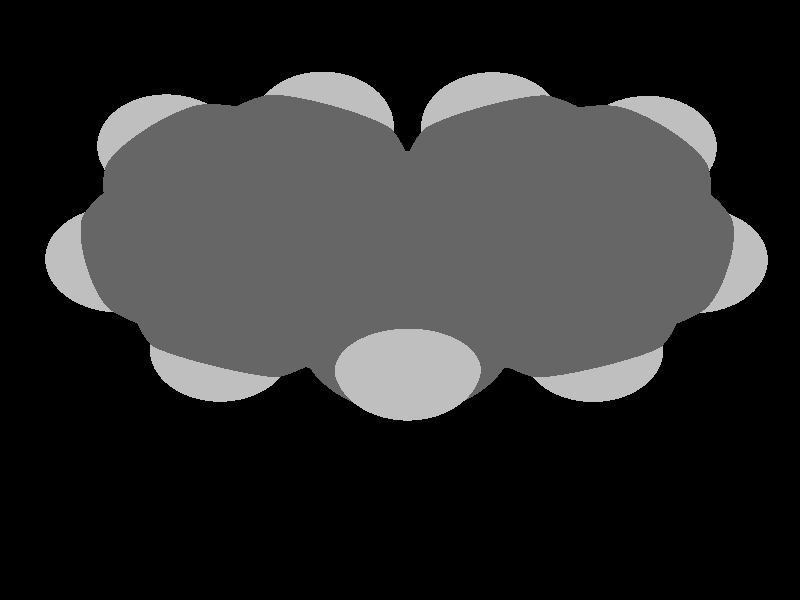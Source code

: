 global_settings {
	ambient_light rgb <0.200000002980232, 0.200000002980232, 0.200000002980232>
	max_trace_level 15
}

background { color rgb <0,0,0> }

camera {
	perspective
	location <3.22049760730474, 0.885819086150497, -17.2900007570559>
	angle 40
	up <-0.00204895323079616, -0.999959618879689, 0.00874999432258992>
	right <0.999967287259583, -0.00211727858863393, -0.00780650639454367> * 1
	direction <0.00782471733469963, 0.00873371291979866, 0.999931245665054> }

light_source {
	<63.2075627896667, -56.7873554457746, -79.9413525112136>
	color rgb <1, 1, 1>
	fade_distance 159.874478688751
	fade_power 0
	spotlight
	area_light <20, 0, 0>, <0, 0, 20>, 20, 20
	circular
	orient
	point_at <-63.2075627896667, 56.7873554457746, 79.9413525112136>
}

light_source {
	<-63.7496086676966, -55.4693330432094, 40.954711384809>
	color rgb <0.300000011920929, 0.300000011920929, 0.300000011920929> shadowless
	fade_distance 159.874478688751
	fade_power 0
	parallel
	point_at <63.7496086676966, 55.4693330432094, -40.954711384809>
}

#default {
	finish {ambient 0.5 diffuse 1 specular 0.2 roughness .01 metallic 1}
}

union {
cylinder {
	<0.820739329761968, 1.11965748048076, 0.000780375141945877>, 	<0.367846875948288, 0.596650945838382, 0.000380375141945877>, 0.075
	pigment { rgbt <0.400000005960464, 0.400000005960464, 0.400000005960464, 0> }
}
cylinder {
	<0.990830485492749, 0.972368658088739, 0.000819624858054109>, 	<0.53793803167907, 0.449362123446366, 0.000419624858054109>, 0.075
	pigment { rgbt <0.400000005960464, 0.400000005960464, 0.400000005960464, 0> }
}
cylinder {
	<0.367846875948288, 0.596650945838382, 0.000380375141945877>, 	<-0.0850455778653906, 0.0736444111960082, -1.9624858054123e-05>, 0.075
	pigment { rgbt <0.400000005960464, 0.400000005960464, 0.400000005960464, 0> }
}
cylinder {
	<0.53793803167907, 0.449362123446366, 0.000419624858054109>, 	<0.0850455778653906, -0.0736444111960082, 1.96248580541092e-05>, 0.075
	pigment { rgbt <0.400000005960464, 0.400000005960464, 0.400000005960464, 0> }
}
cylinder {
	<0, 0, 0>, 	<0.225459434093361, -0.653846747012097, -0.0002>, 0.075
	pigment { rgbt <0.400000005960464, 0.400000005960464, 0.400000005960464, 0> }
}
cylinder {
	<0.225459434093361, -0.653846747012097, -0.0002>, 	<0.450918868186722, -1.30769349402419, -0.0004>, 0.075
	pigment { rgbt <0.400000005960464, 0.400000005960464, 0.400000005960464, 0> }
}
cylinder {
	<0.428990715158835, -1.41803571535318, -0.000382767136302415>, 	<1.1054926550089, -1.55247595441537, -0.000182767136302415>, 0.075
	pigment { rgbt <0.400000005960464, 0.400000005960464, 0.400000005960464, 0> }
}
cylinder {
	<0.472847021214609, -1.19735127269521, -0.000417232863697599>, 	<1.14934896106467, -1.33179151175741, -0.000217232863697599>, 0.075
	pigment { rgbt <0.400000005960464, 0.400000005960464, 0.400000005960464, 0> }
}
cylinder {
	<1.1054926550089, -1.55247595441537, -0.000182767136302415>, 	<1.78199459485896, -1.68691619347756, 1.72328636975848e-05>, 0.075
	pigment { rgbt <0.400000005960464, 0.400000005960464, 0.400000005960464, 0> }
}
cylinder {
	<1.14934896106467, -1.33179151175741, -0.000217232863697599>, 	<1.82585090091474, -1.4662317508196, -1.72328636975986e-05>, 0.075
	pigment { rgbt <0.400000005960464, 0.400000005960464, 0.400000005960464, 0> }
}
cylinder {
	<1.80392274788685, -1.57657397214858, 0>, 	<2.26371516995697, -1.05136733794934, 0.00015>, 0.075
	pigment { rgbt <0.400000005960464, 0.400000005960464, 0.400000005960464, 0> }
}
cylinder {
	<2.26371516995697, -1.05136733794934, 0.00015>, 	<2.72350759202709, -0.526160703750102, 0.0003>, 0.075
	pigment { rgbt <0.400000005960464, 0.400000005960464, 0.400000005960464, 0> }
}
cylinder {
	<2.72350759202709, -0.526160703750102, 0.0003>, 	<3.46545759194986, -0.52614999847675, 0.00025>, 0.075
	pigment { rgbt <0.400000005960464, 0.400000005960464, 0.400000005960464, 0> }
}
cylinder {
	<3.46545759194986, -0.52614999847675, 0.00025>, 	<4.20740759187263, -0.526139293203399, 0.0002>, 0.075
	pigment { rgbt <0.400000005960464, 0.400000005960464, 0.400000005960464, 0> }
}
cylinder {
	<4.122763256352, -0.600244532085323, 0.000205875682018244>, 	<4.58252083346473, -1.12538789849818, 0.000205875682018244>, 0.075
	pigment { rgbt <0.400000005960464, 0.400000005960464, 0.400000005960464, 0> }
}
cylinder {
	<4.29205192739326, -0.452034054321474, 0.000194124317981742>, 	<4.75180950450599, -0.97717742073433, 0.000194124317981742>, 0.075
	pigment { rgbt <0.400000005960464, 0.400000005960464, 0.400000005960464, 0> }
}
cylinder {
	<4.58252083346473, -1.12538789849818, 0.000205875682018244>, 	<5.04227841057747, -1.65053126491104, 0.000205875682018244>, 0.075
	pigment { rgbt <0.400000005960464, 0.400000005960464, 0.400000005960464, 0> }
}
cylinder {
	<4.75180950450599, -0.97717742073433, 0.000194124317981742>, 	<5.21156708161873, -1.50232078714719, 0.000194124317981742>, 0.075
	pigment { rgbt <0.400000005960464, 0.400000005960464, 0.400000005960464, 0> }
}
cylinder {
	<5.1269227460981, -1.57642602602911, 0.0002>, 	<5.80342080682863, -1.44201626511929, 0.00015>, 0.075
	pigment { rgbt <0.400000005960464, 0.400000005960464, 0.400000005960464, 0> }
}
cylinder {
	<5.80342080682863, -1.44201626511929, 0.00015>, 	<6.47991886755915, -1.30760650420947, 0.0001>, 0.075
	pigment { rgbt <0.400000005960464, 0.400000005960464, 0.400000005960464, 0> }
}
cylinder {
	<6.58627627645362, -1.34427190136578, 0.000114987500545397>, 	<6.81166684303476, -0.690468649235424, 6.4987500545397e-05>, 0.075
	pigment { rgbt <0.400000005960464, 0.400000005960464, 0.400000005960464, 0> }
}
cylinder {
	<6.37356145866469, -1.27094110705315, 8.50124994545892e-05>, 	<6.59895202524583, -0.617137854922793, 3.50124994545892e-05>, 0.075
	pigment { rgbt <0.400000005960464, 0.400000005960464, 0.400000005960464, 0> }
}
cylinder {
	<6.81166684303476, -0.690468649235424, 6.4987500545397e-05>, 	<7.03705740961589, -0.0366653971050643, 1.4987500545397e-05>, 0.075
	pigment { rgbt <0.400000005960464, 0.400000005960464, 0.400000005960464, 0> }
}
cylinder {
	<6.59895202524583, -0.617137854922793, 3.50124994545892e-05>, 	<6.82434259182696, 0.0366653972075665, -1.49875005454108e-05>, 0.075
	pigment { rgbt <0.400000005960464, 0.400000005960464, 0.400000005960464, 0> }
}
cylinder {
	<6.93070000072143, 5.12510857998737e-11, 0>, 	<6.47784245390796, 0.52304346602142, 0>, 0.075
	pigment { rgbt <0.400000005960464, 0.400000005960464, 0.400000005960464, 0> }
}
cylinder {
	<6.47784245390796, 0.52304346602142, 0>, 	<6.02498490709449, 1.04608693199159, 0>, 0.075
	pigment { rgbt <0.400000005960464, 0.400000005960464, 0.400000005960464, 0> }
}
cylinder {
	<6.00381697529733, 1.15657751182543, -2.07704833857566e-05>, 	<5.3267688467526, 1.0268677429794, 2.92295166142434e-05>, 0.075
	pigment { rgbt <0.400000005960464, 0.400000005960464, 0.400000005960464, 0> }
}
cylinder {
	<6.04615283889166, 0.935596352157753, 2.07704833857428e-05>, 	<5.36910471034694, 0.805886583311731, 7.07704833857428e-05>, 0.075
	pigment { rgbt <0.400000005960464, 0.400000005960464, 0.400000005960464, 0> }
}
cylinder {
	<5.3267688467526, 1.02686774297941, 2.92295166142434e-05>, 	<4.64972071820788, 0.897157974133383, 7.92295166142434e-05>, 0.075
	pigment { rgbt <0.400000005960464, 0.400000005960464, 0.400000005960464, 0> }
}
cylinder {
	<5.36910471034694, 0.805886583311731, 7.07704833857428e-05>, 	<4.69205658180221, 0.676176814465709, 0.000120770483385743>, 0.075
	pigment { rgbt <0.400000005960464, 0.400000005960464, 0.400000005960464, 0> }
}
cylinder {
	<4.20740759187263, -0.526139293203399, 0.0002>, 	<4.43914812093884, 0.130264050548074, 0.00015>, 0.075
	pigment { rgbt <0.400000005960464, 0.400000005960464, 0.400000005960464, 0> }
}
cylinder {
	<4.43914812093884, 0.130264050548074, 0.00015>, 	<4.67088865000505, 0.786667394299546, 0.0001>, 0.075
	pigment { rgbt <0.400000005960464, 0.400000005960464, 0.400000005960464, 0> }
}
cylinder {
	<4.67088865000505, 0.786667394299546, 0.0001>, 	<4.06813210166384, 1.24050869743512, -0.0001>, 0.075
	pigment { rgbt <0.400000005960464, 0.400000005960464, 0.400000005960464, 0> }
}
cylinder {
	<4.06813210166384, 1.24050869743512, -0.0001>, 	<3.46537555332263, 1.69435000057069, -0.0003>, 0.075
	pigment { rgbt <0.400000005960464, 0.400000005960464, 0.400000005960464, 0> }
}
cylinder {
	<3.46537555332263, 1.69435000057069, -0.0003>, 	<2.86263210178932, 1.24049130380074, 0.0002>, 0.075
	pigment { rgbt <0.400000005960464, 0.400000005960464, 0.400000005960464, 0> }
}
cylinder {
	<2.86263210178932, 1.24049130380074, 0.0002>, 	<2.25988865025601, 0.786632607030794, 0.0007>, 0.075
	pigment { rgbt <0.400000005960464, 0.400000005960464, 0.400000005960464, 0> }
}
cylinder {
	<0.905784907627358, 1.04601306928475, 0.0008>, 	<1.58283677894168, 0.916322838157771, 0.00075>, 0.075
	pigment { rgbt <0.400000005960464, 0.400000005960464, 0.400000005960464, 0> }
}
cylinder {
	<1.58283677894168, 0.916322838157771, 0.00075>, 	<2.25988865025601, 0.786632607030794, 0.0007>, 0.075
	pigment { rgbt <0.400000005960464, 0.400000005960464, 0.400000005960464, 0> }
}
cylinder {
	<2.8295868988037, -0.488698313690083, 0.000302187312831153>, 	<2.59777742791816, 0.167698341700365, 0.000502187312831153>, 0.075
	pigment { rgbt <0.400000005960464, 0.400000005960464, 0.400000005960464, 0> }
}
cylinder {
	<2.61742828525048, -0.563623093810121, 0.000297812687168833>, 	<2.38561881436494, 0.0927735615803272, 0.000497812687168833>, 0.075
	pigment { rgbt <0.400000005960464, 0.400000005960464, 0.400000005960464, 0> }
}
cylinder {
	<2.59777742791816, 0.167698341700365, 0.000502187312831153>, 	<2.36596795703262, 0.824094997090813, 0.000702187312831153>, 0.075
	pigment { rgbt <0.400000005960464, 0.400000005960464, 0.400000005960464, 0> }
}
cylinder {
	<2.38561881436494, 0.0927735615803272, 0.000497812687168833>, 	<2.1538093434794, 0.749170216970775, 0.000697812687168833>, 0.075
	pigment { rgbt <0.400000005960464, 0.400000005960464, 0.400000005960464, 0> }
}
cylinder {
	<0.905784907627358, 1.04601306928475, 0.0008>, 	<0.688953405600735, 1.67099768952384, -0.00158872228546762>, 0.075
	pigment { rgbt <0.400000005960464, 0.400000005960464, 0.400000005960464, 0> }
}
cylinder {
	<0.688953405600735, 1.67099768952384, -0.00158872228546762>, 	<0.551770184757099, 2.06640796146674, -0.0031>, 0.075
	pigment { rgbt <0.75, 0.75, 0.75, 0> }
}
cylinder {
	<0, 0, 0>, 	<-0.649497259359355, 0.125430715515332, 6.12500423902859e-05>, 0.075
	pigment { rgbt <0.400000005960464, 0.400000005960464, 0.400000005960464, 0> }
}
cylinder {
	<-0.649497259359355, 0.125430715515332, 6.12500423902859e-05>, 	<-1.06040295485961, 0.204784699928999, 0.0001>, 0.075
	pigment { rgbt <0.75, 0.75, 0.75, 0> }
}
cylinder {
	<0.450918868186722, -1.30769349402419, -0.0004>, 	<0.0159936620402958, -1.80614785498661, -0.000522498915105478>, 0.075
	pigment { rgbt <0.400000005960464, 0.400000005960464, 0.400000005960464, 0> }
}
cylinder {
	<0.0159936620402958, -1.80614785498661, -0.000522498915105478>, 	<-0.259169389773659, -2.12150373966306, -0.0006>, 0.075
	pigment { rgbt <0.75, 0.75, 0.75, 0> }
}
cylinder {
	<1.80392274788685, -1.57657397214858, 0>, 	<2.01689800569735, -2.202852065459, 0.000244999967206826>, 0.075
	pigment { rgbt <0.400000005960464, 0.400000005960464, 0.400000005960464, 0> }
}
cylinder {
	<2.01689800569735, -2.202852065459, 0.000244999967206826>, 	<2.15163750105775, -2.59906895523031, 0.0004>, 0.075
	pigment { rgbt <0.75, 0.75, 0.75, 0> }
}
cylinder {
	<5.1269227460981, -1.57642602602911, 0.0002>, 	<4.91402907573599, -2.20276485359746, 0.000506246702402269>, 0.075
	pigment { rgbt <0.400000005960464, 0.400000005960464, 0.400000005960464, 0> }
}
cylinder {
	<4.91402907573599, -2.20276485359746, 0.000506246702402269>, 	<4.77933750078423, -2.59903104129165, 0.0007>, 0.075
	pigment { rgbt <0.75, 0.75, 0.75, 0> }
}
cylinder {
	<6.47991886755915, -1.30760650420947, 0.0001>, 	<6.91485845337733, -1.80604830956291, 0.000344997827896476>, 0.075
	pigment { rgbt <0.400000005960464, 0.400000005960464, 0.400000005960464, 0> }
}
cylinder {
	<6.91485845337733, -1.80604830956291, 0.000344997827896476>, 	<7.19003060945094, -2.12139625840118, 0.0005>, 0.075
	pigment { rgbt <0.75, 0.75, 0.75, 0> }
}
cylinder {
	<6.93070000072143, 5.12510857998737e-11, 0>, 	<7.58019154017411, 0.125510302528569, 0.000183749533285144>, 0.075
	pigment { rgbt <0.400000005960464, 0.400000005960464, 0.400000005960464, 0> }
}
cylinder {
	<7.58019154017411, 0.125510302528569, 0.000183749533285144>, 	<7.9910970441982, 0.204915300079605, 0.0003>, 0.075
	pigment { rgbt <0.75, 0.75, 0.75, 0> }
}
cylinder {
	<6.02498490709449, 1.04608693199159, 0>, 	<6.24179863320247, 1.67107855695275, -6.124936266026e-05>, 0.075
	pigment { rgbt <0.400000005960464, 0.400000005960464, 0.400000005960464, 0> }
}
cylinder {
	<6.24179863320247, 1.67107855695275, -6.124936266026e-05>, 	<6.37897018415054, 2.06649203959717, -0.0001>, 0.075
	pigment { rgbt <0.75, 0.75, 0.75, 0> }
}
cylinder {
	<3.46537555332263, 1.69435000057069, -0.0003>, 	<3.46512546423434, 2.07578121436222, 0.546287632571869>, 0.075
	pigment { rgbt <0.400000005960464, 0.400000005960464, 0.400000005960464, 0> }
}
cylinder {
	<3.46512546423434, 2.07578121436222, 0.546287632571869>, 	<3.4649665527842, 2.31814999473433, 0.8936>, 0.075
	pigment { rgbt <0.75, 0.75, 0.75, 0> }
}
cylinder {
	<3.46537555332263, 1.69435000057069, -0.0003>, 	<3.46561463561674, 2.07590667429069, -0.546769865681332>, 0.075
	pigment { rgbt <0.400000005960464, 0.400000005960464, 0.400000005960464, 0> }
}
cylinder {
	<3.46561463561674, 2.07590667429069, -0.546769865681332>, 	<3.46576654989841, 2.31835000627716, -0.894>, 0.075
	pigment { rgbt <0.75, 0.75, 0.75, 0> }
}
sphere {
	<0.905784907627358, 1.04601306928475, 0.0008>, 0.4104
	pigment { rgbt <0.400000005960464, 0.400000005960464, 0.400000005960464,0> }
}
sphere {
	<0, 0, 0>, 0.4104
	pigment { rgbt <0.400000005960464, 0.400000005960464, 0.400000005960464,0> }
}
sphere {
	<0.450918868186722, -1.30769349402419, -0.0004>, 0.4104
	pigment { rgbt <0.400000005960464, 0.400000005960464, 0.400000005960464,0> }
}
sphere {
	<1.80392274788685, -1.57657397214858, 0>, 0.4104
	pigment { rgbt <0.400000005960464, 0.400000005960464, 0.400000005960464,0> }
}
sphere {
	<2.72350759202709, -0.526160703750102, 0.0003>, 0.4104
	pigment { rgbt <0.400000005960464, 0.400000005960464, 0.400000005960464,0> }
}
sphere {
	<4.20740759187263, -0.526139293203399, 0.0002>, 0.4104
	pigment { rgbt <0.400000005960464, 0.400000005960464, 0.400000005960464,0> }
}
sphere {
	<5.1269227460981, -1.57642602602911, 0.0002>, 0.4104
	pigment { rgbt <0.400000005960464, 0.400000005960464, 0.400000005960464,0> }
}
sphere {
	<6.47991886755915, -1.30760650420947, 0.0001>, 0.4104
	pigment { rgbt <0.400000005960464, 0.400000005960464, 0.400000005960464,0> }
}
sphere {
	<6.93070000072143, 5.12510857998737e-11, 0>, 0.4104
	pigment { rgbt <0.400000005960464, 0.400000005960464, 0.400000005960464,0> }
}
sphere {
	<6.02498490709449, 1.04608693199159, 0>, 0.4104
	pigment { rgbt <0.400000005960464, 0.400000005960464, 0.400000005960464,0> }
}
sphere {
	<4.67088865000505, 0.786667394299546, 0.0001>, 0.4104
	pigment { rgbt <0.400000005960464, 0.400000005960464, 0.400000005960464,0> }
}
sphere {
	<3.46537555332263, 1.69435000057069, -0.0003>, 0.4104
	pigment { rgbt <0.400000005960464, 0.400000005960464, 0.400000005960464,0> }
}
sphere {
	<2.25988865025601, 0.786632607030794, 0.0007>, 0.4104
	pigment { rgbt <0.400000005960464, 0.400000005960464, 0.400000005960464,0> }
}
sphere {
	<0.551770184757099, 2.06640796146674, -0.0031>, 0.1674
	pigment { rgbt <0.75, 0.75, 0.75,0> }
}
sphere {
	<-1.06040295485961, 0.204784699928999, 0.0001>, 0.1674
	pigment { rgbt <0.75, 0.75, 0.75,0> }
}
sphere {
	<-0.259169389773659, -2.12150373966306, -0.0006>, 0.1674
	pigment { rgbt <0.75, 0.75, 0.75,0> }
}
sphere {
	<2.15163750105775, -2.59906895523031, 0.0004>, 0.1674
	pigment { rgbt <0.75, 0.75, 0.75,0> }
}
sphere {
	<4.77933750078423, -2.59903104129165, 0.0007>, 0.1674
	pigment { rgbt <0.75, 0.75, 0.75,0> }
}
sphere {
	<7.19003060945094, -2.12139625840118, 0.0005>, 0.1674
	pigment { rgbt <0.75, 0.75, 0.75,0> }
}
sphere {
	<7.9910970441982, 0.204915300079605, 0.0003>, 0.1674
	pigment { rgbt <0.75, 0.75, 0.75,0> }
}
sphere {
	<6.37897018415054, 2.06649203959717, -0.0001>, 0.1674
	pigment { rgbt <0.75, 0.75, 0.75,0> }
}
sphere {
	<3.4649665527842, 2.31814999473433, 0.8936>, 0.1674
	pigment { rgbt <0.75, 0.75, 0.75,0> }
}
sphere {
	<3.46576654989841, 2.31835000627716, -0.894>, 0.1674
	pigment { rgbt <0.75, 0.75, 0.75,0> }
}
}
merge {
}
union {
}
merge {
sphere {
	<0.905784907627358, 1.04601306928475, 0.0008>, 1.69983
	pigment { rgbt <0, 0, 0,0> }
}
sphere {
	<0, 0, 0>, 1.69983
	pigment { rgbt <0, 0, 0,0> }
}
sphere {
	<0.450918868186722, -1.30769349402419, -0.0004>, 1.69983
	pigment { rgbt <0, 0, 0,0> }
}
sphere {
	<1.80392274788685, -1.57657397214858, 0>, 1.69983
	pigment { rgbt <0, 0, 0,0> }
}
sphere {
	<2.72350759202709, -0.526160703750102, 0.0003>, 1.69983
	pigment { rgbt <0, 0, 0,0> }
}
sphere {
	<4.20740759187263, -0.526139293203399, 0.0002>, 1.69983
	pigment { rgbt <0, 0, 0,0> }
}
sphere {
	<5.1269227460981, -1.57642602602911, 0.0002>, 1.69983
	pigment { rgbt <0, 0, 0,0> }
}
sphere {
	<6.47991886755915, -1.30760650420947, 0.0001>, 1.69983
	pigment { rgbt <0, 0, 0,0> }
}
sphere {
	<6.93070000072143, 5.12510857998737e-11, 0>, 1.69983
	pigment { rgbt <0, 0, 0,0> }
}
sphere {
	<6.02498490709449, 1.04608693199159, 0>, 1.69983
	pigment { rgbt <0, 0, 0,0> }
}
sphere {
	<4.67088865000505, 0.786667394299546, 0.0001>, 1.69983
	pigment { rgbt <0, 0, 0,0> }
}
sphere {
	<3.46537555332263, 1.69435000057069, -0.0003>, 1.69983
	pigment { rgbt <0, 0, 0,0> }
}
sphere {
	<2.25988865025601, 0.786632607030794, 0.0007>, 1.69983
	pigment { rgbt <0, 0, 0,0> }
}
sphere {
	<0.551770184757099, 2.06640796146674, -0.0031>, 1.09989
	pigment { rgbt <0, 0, 0,0> }
}
sphere {
	<-1.06040295485961, 0.204784699928999, 0.0001>, 1.09989
	pigment { rgbt <0, 0, 0,0> }
}
sphere {
	<-0.259169389773659, -2.12150373966306, -0.0006>, 1.09989
	pigment { rgbt <0, 0, 0,0> }
}
sphere {
	<2.15163750105775, -2.59906895523031, 0.0004>, 1.09989
	pigment { rgbt <0, 0, 0,0> }
}
sphere {
	<4.77933750078423, -2.59903104129165, 0.0007>, 1.09989
	pigment { rgbt <0, 0, 0,0> }
}
sphere {
	<7.19003060945094, -2.12139625840118, 0.0005>, 1.09989
	pigment { rgbt <0, 0, 0,0> }
}
sphere {
	<7.9910970441982, 0.204915300079605, 0.0003>, 1.09989
	pigment { rgbt <0, 0, 0,0> }
}
sphere {
	<6.37897018415054, 2.06649203959717, -0.0001>, 1.09989
	pigment { rgbt <0, 0, 0,0> }
}
sphere {
	<3.4649665527842, 2.31814999473433, 0.8936>, 1.09989
	pigment { rgbt <0, 0, 0,0> }
}
sphere {
	<3.46576654989841, 2.31835000627716, -0.894>, 1.09989
	pigment { rgbt <0, 0, 0,0> }
}
sphere {
	<0.905784907627358, 1.04601306928475, 0.0008>, 1.7
	pigment { rgbt <0.400000005960464, 0.400000005960464, 0.400000005960464,0.350000023841858> }
}
sphere {
	<0, 0, 0>, 1.7
	pigment { rgbt <0.400000005960464, 0.400000005960464, 0.400000005960464,0.350000023841858> }
}
sphere {
	<0.450918868186722, -1.30769349402419, -0.0004>, 1.7
	pigment { rgbt <0.400000005960464, 0.400000005960464, 0.400000005960464,0.350000023841858> }
}
sphere {
	<1.80392274788685, -1.57657397214858, 0>, 1.7
	pigment { rgbt <0.400000005960464, 0.400000005960464, 0.400000005960464,0.350000023841858> }
}
sphere {
	<2.72350759202709, -0.526160703750102, 0.0003>, 1.7
	pigment { rgbt <0.400000005960464, 0.400000005960464, 0.400000005960464,0.350000023841858> }
}
sphere {
	<4.20740759187263, -0.526139293203399, 0.0002>, 1.7
	pigment { rgbt <0.400000005960464, 0.400000005960464, 0.400000005960464,0.350000023841858> }
}
sphere {
	<5.1269227460981, -1.57642602602911, 0.0002>, 1.7
	pigment { rgbt <0.400000005960464, 0.400000005960464, 0.400000005960464,0.350000023841858> }
}
sphere {
	<6.47991886755915, -1.30760650420947, 0.0001>, 1.7
	pigment { rgbt <0.400000005960464, 0.400000005960464, 0.400000005960464,0.350000023841858> }
}
sphere {
	<6.93070000072143, 5.12510857998737e-11, 0>, 1.7
	pigment { rgbt <0.400000005960464, 0.400000005960464, 0.400000005960464,0.350000023841858> }
}
sphere {
	<6.02498490709449, 1.04608693199159, 0>, 1.7
	pigment { rgbt <0.400000005960464, 0.400000005960464, 0.400000005960464,0.350000023841858> }
}
sphere {
	<4.67088865000505, 0.786667394299546, 0.0001>, 1.7
	pigment { rgbt <0.400000005960464, 0.400000005960464, 0.400000005960464,0.350000023841858> }
}
sphere {
	<3.46537555332263, 1.69435000057069, -0.0003>, 1.7
	pigment { rgbt <0.400000005960464, 0.400000005960464, 0.400000005960464,0.350000023841858> }
}
sphere {
	<2.25988865025601, 0.786632607030794, 0.0007>, 1.7
	pigment { rgbt <0.400000005960464, 0.400000005960464, 0.400000005960464,0.350000023841858> }
}
sphere {
	<0.551770184757099, 2.06640796146674, -0.0031>, 1.1
	pigment { rgbt <0.75, 0.75, 0.75,0.350000023841858> }
}
sphere {
	<-1.06040295485961, 0.204784699928999, 0.0001>, 1.1
	pigment { rgbt <0.75, 0.75, 0.75,0.350000023841858> }
}
sphere {
	<-0.259169389773659, -2.12150373966306, -0.0006>, 1.1
	pigment { rgbt <0.75, 0.75, 0.75,0.350000023841858> }
}
sphere {
	<2.15163750105775, -2.59906895523031, 0.0004>, 1.1
	pigment { rgbt <0.75, 0.75, 0.75,0.350000023841858> }
}
sphere {
	<4.77933750078423, -2.59903104129165, 0.0007>, 1.1
	pigment { rgbt <0.75, 0.75, 0.75,0.350000023841858> }
}
sphere {
	<7.19003060945094, -2.12139625840118, 0.0005>, 1.1
	pigment { rgbt <0.75, 0.75, 0.75,0.350000023841858> }
}
sphere {
	<7.9910970441982, 0.204915300079605, 0.0003>, 1.1
	pigment { rgbt <0.75, 0.75, 0.75,0.350000023841858> }
}
sphere {
	<6.37897018415054, 2.06649203959717, -0.0001>, 1.1
	pigment { rgbt <0.75, 0.75, 0.75,0.350000023841858> }
}
sphere {
	<3.4649665527842, 2.31814999473433, 0.8936>, 1.1
	pigment { rgbt <0.75, 0.75, 0.75,0.350000023841858> }
}
sphere {
	<3.46576654989841, 2.31835000627716, -0.894>, 1.1
	pigment { rgbt <0.75, 0.75, 0.75,0.350000023841858> }
}
}
